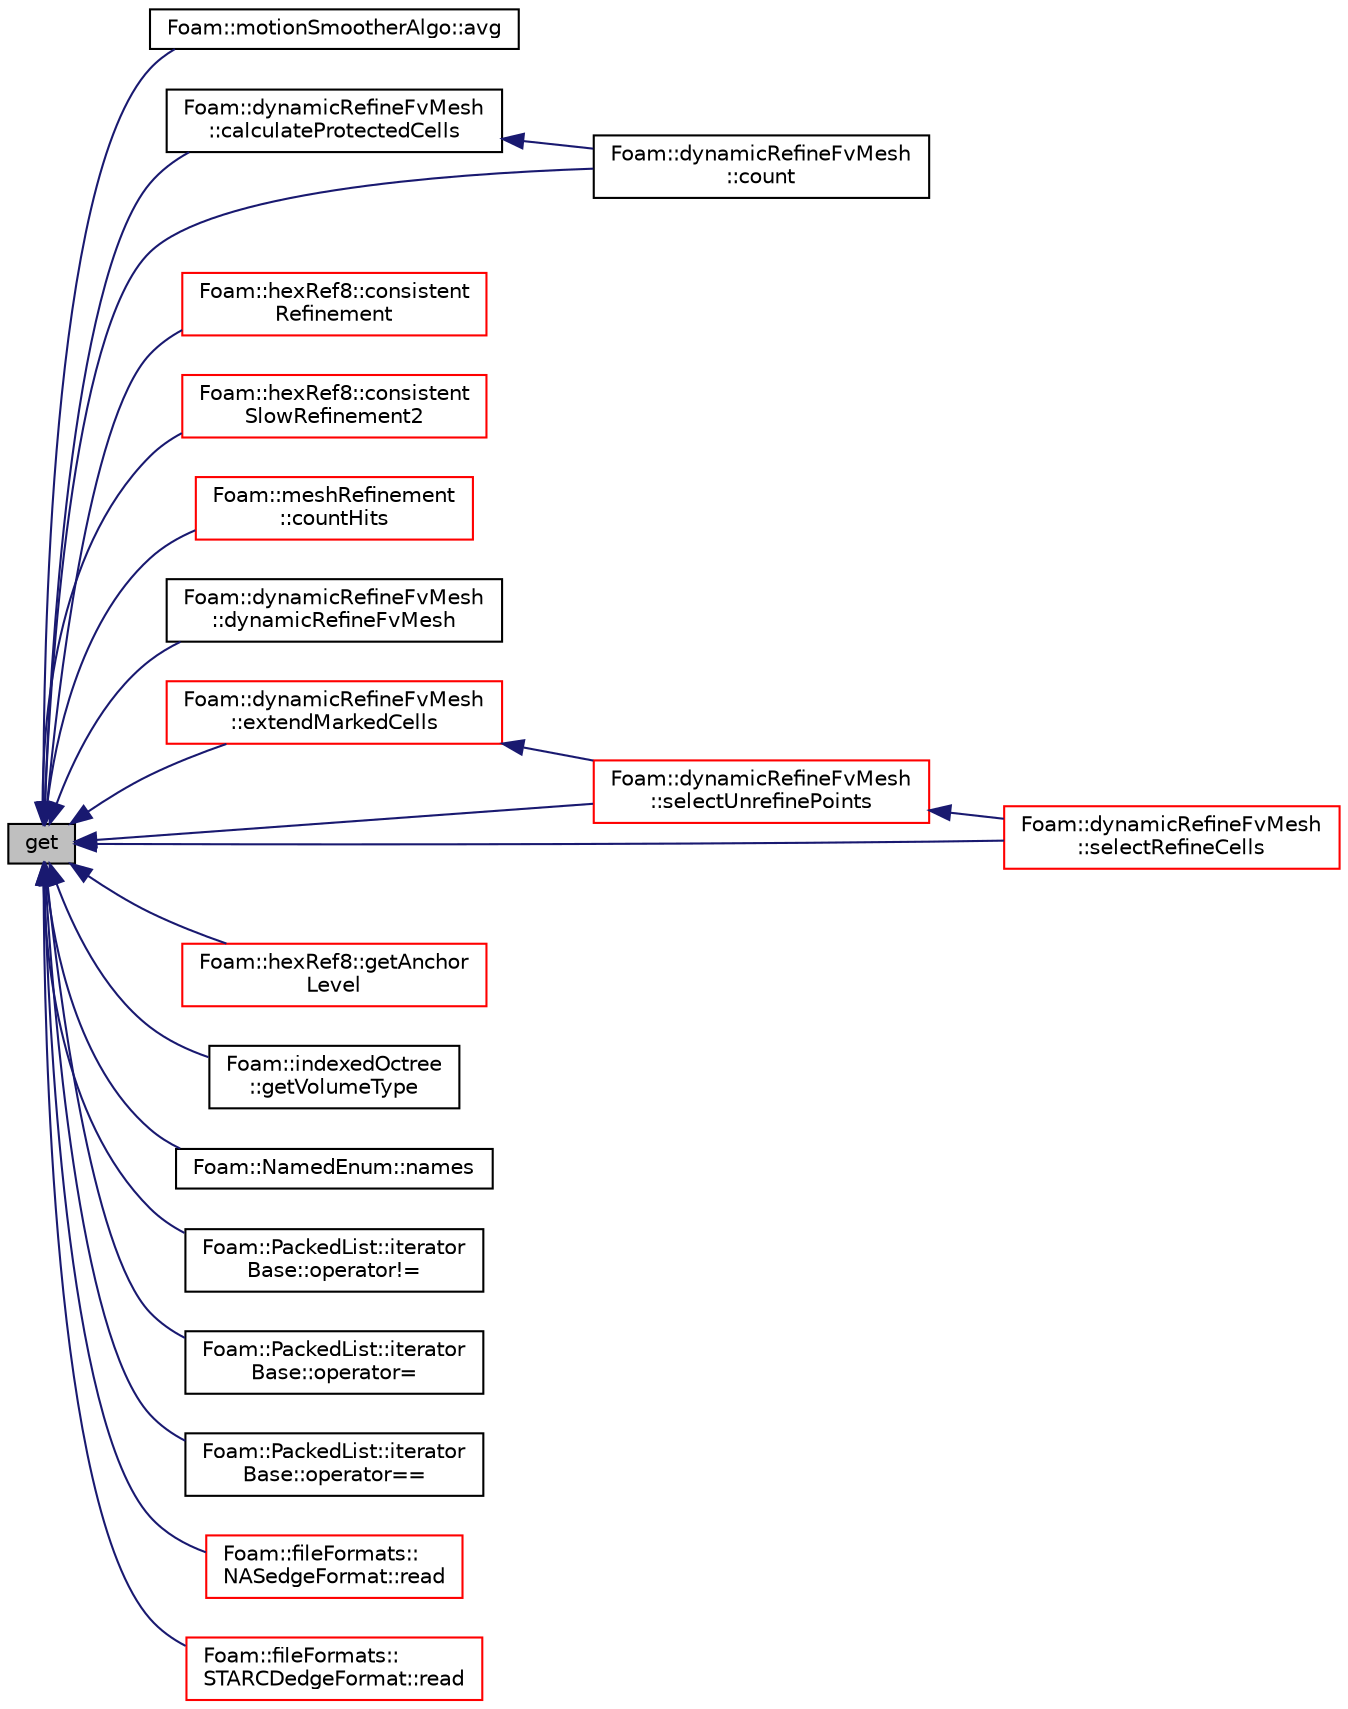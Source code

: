 digraph "get"
{
  bgcolor="transparent";
  edge [fontname="Helvetica",fontsize="10",labelfontname="Helvetica",labelfontsize="10"];
  node [fontname="Helvetica",fontsize="10",shape=record];
  rankdir="LR";
  Node1 [label="get",height=0.2,width=0.4,color="black", fillcolor="grey75", style="filled", fontcolor="black"];
  Node1 -> Node2 [dir="back",color="midnightblue",fontsize="10",style="solid",fontname="Helvetica"];
  Node2 [label="Foam::motionSmootherAlgo::avg",height=0.2,width=0.4,color="black",URL="$a01565.html#aa6f9c7ebb447ccec834e8f5689fdebb5"];
  Node1 -> Node3 [dir="back",color="midnightblue",fontsize="10",style="solid",fontname="Helvetica"];
  Node3 [label="Foam::dynamicRefineFvMesh\l::calculateProtectedCells",height=0.2,width=0.4,color="black",URL="$a00615.html#af8b71b6dfea140fadda62a66877729e8",tooltip="Calculate cells that cannot be refined since would trigger. "];
  Node3 -> Node4 [dir="back",color="midnightblue",fontsize="10",style="solid",fontname="Helvetica"];
  Node4 [label="Foam::dynamicRefineFvMesh\l::count",height=0.2,width=0.4,color="black",URL="$a00615.html#a75b6ebbbcdad054738918872751813e4",tooltip="Count set/unset elements in packedlist. "];
  Node1 -> Node5 [dir="back",color="midnightblue",fontsize="10",style="solid",fontname="Helvetica"];
  Node5 [label="Foam::hexRef8::consistent\lRefinement",height=0.2,width=0.4,color="red",URL="$a01022.html#af4dc9e243358f0c57fc3499da2b87bf6",tooltip="Given valid mesh and current cell level and proposed. "];
  Node1 -> Node6 [dir="back",color="midnightblue",fontsize="10",style="solid",fontname="Helvetica"];
  Node6 [label="Foam::hexRef8::consistent\lSlowRefinement2",height=0.2,width=0.4,color="red",URL="$a01022.html#ac6ddabf79074c4c7cc1cfe6908d6c4a9",tooltip="Like consistentSlowRefinement but uses different meshWave. "];
  Node1 -> Node4 [dir="back",color="midnightblue",fontsize="10",style="solid",fontname="Helvetica"];
  Node1 -> Node7 [dir="back",color="midnightblue",fontsize="10",style="solid",fontname="Helvetica"];
  Node7 [label="Foam::meshRefinement\l::countHits",height=0.2,width=0.4,color="red",URL="$a01503.html#a38b210478b6ed87639526bb88d11c147",tooltip="Count number of intersections (local) "];
  Node1 -> Node8 [dir="back",color="midnightblue",fontsize="10",style="solid",fontname="Helvetica"];
  Node8 [label="Foam::dynamicRefineFvMesh\l::dynamicRefineFvMesh",height=0.2,width=0.4,color="black",URL="$a00615.html#adb7d4548e6fcf38f86bf13798cef53eb",tooltip="Construct from IOobject. "];
  Node1 -> Node9 [dir="back",color="midnightblue",fontsize="10",style="solid",fontname="Helvetica"];
  Node9 [label="Foam::dynamicRefineFvMesh\l::extendMarkedCells",height=0.2,width=0.4,color="red",URL="$a00615.html#a5b890a255cc04bd452980b3be0647342",tooltip="Extend markedCell with cell-face-cell. "];
  Node9 -> Node10 [dir="back",color="midnightblue",fontsize="10",style="solid",fontname="Helvetica"];
  Node10 [label="Foam::dynamicRefineFvMesh\l::selectUnrefinePoints",height=0.2,width=0.4,color="red",URL="$a00615.html#a666bec600a9eefe1cc28e2350ca8d35b",tooltip="Select points that can be unrefined. "];
  Node10 -> Node11 [dir="back",color="midnightblue",fontsize="10",style="solid",fontname="Helvetica"];
  Node11 [label="Foam::dynamicRefineFvMesh\l::selectRefineCells",height=0.2,width=0.4,color="red",URL="$a00615.html#a9348fddb91823c074b781046aa0cd05c",tooltip="Subset candidate cells for refinement. "];
  Node1 -> Node12 [dir="back",color="midnightblue",fontsize="10",style="solid",fontname="Helvetica"];
  Node12 [label="Foam::hexRef8::getAnchor\lLevel",height=0.2,width=0.4,color="red",URL="$a01022.html#a0abcd99a610e037c74e2266ba4ae2418",tooltip="Gets level such that the face has four points <= level. "];
  Node1 -> Node13 [dir="back",color="midnightblue",fontsize="10",style="solid",fontname="Helvetica"];
  Node13 [label="Foam::indexedOctree\l::getVolumeType",height=0.2,width=0.4,color="black",URL="$a01069.html#a976a45d2f102d0c3f5f2977fd4b7e1a2",tooltip="Determine type (inside/outside/mixed) for point. unknown if. "];
  Node1 -> Node14 [dir="back",color="midnightblue",fontsize="10",style="solid",fontname="Helvetica"];
  Node14 [label="Foam::NamedEnum::names",height=0.2,width=0.4,color="black",URL="$a01602.html#a7350da3a0edd92cd11e6c479c9967dc8"];
  Node1 -> Node15 [dir="back",color="midnightblue",fontsize="10",style="solid",fontname="Helvetica"];
  Node15 [label="Foam::PackedList::iterator\lBase::operator!=",height=0.2,width=0.4,color="black",URL="$a01232.html#a96c29161f5dba0c3756d89132d9b2103"];
  Node1 -> Node16 [dir="back",color="midnightblue",fontsize="10",style="solid",fontname="Helvetica"];
  Node16 [label="Foam::PackedList::iterator\lBase::operator=",height=0.2,width=0.4,color="black",URL="$a01232.html#a19c568727c43466fd2d4ee61c4fc5bd2",tooltip="Assign value, not position. "];
  Node1 -> Node17 [dir="back",color="midnightblue",fontsize="10",style="solid",fontname="Helvetica"];
  Node17 [label="Foam::PackedList::iterator\lBase::operator==",height=0.2,width=0.4,color="black",URL="$a01232.html#ad2ef21e7c8f70296a186a2534f45d7a5",tooltip="Compare values (not positions) "];
  Node1 -> Node18 [dir="back",color="midnightblue",fontsize="10",style="solid",fontname="Helvetica"];
  Node18 [label="Foam::fileFormats::\lNASedgeFormat::read",height=0.2,width=0.4,color="red",URL="$a01604.html#a464ebd67acbdff0014d4dae69e3ec4be",tooltip="Read from a file. "];
  Node1 -> Node19 [dir="back",color="midnightblue",fontsize="10",style="solid",fontname="Helvetica"];
  Node19 [label="Foam::fileFormats::\lSTARCDedgeFormat::read",height=0.2,width=0.4,color="red",URL="$a02506.html#a464ebd67acbdff0014d4dae69e3ec4be",tooltip="Read from file. "];
  Node1 -> Node11 [dir="back",color="midnightblue",fontsize="10",style="solid",fontname="Helvetica"];
  Node1 -> Node10 [dir="back",color="midnightblue",fontsize="10",style="solid",fontname="Helvetica"];
}
